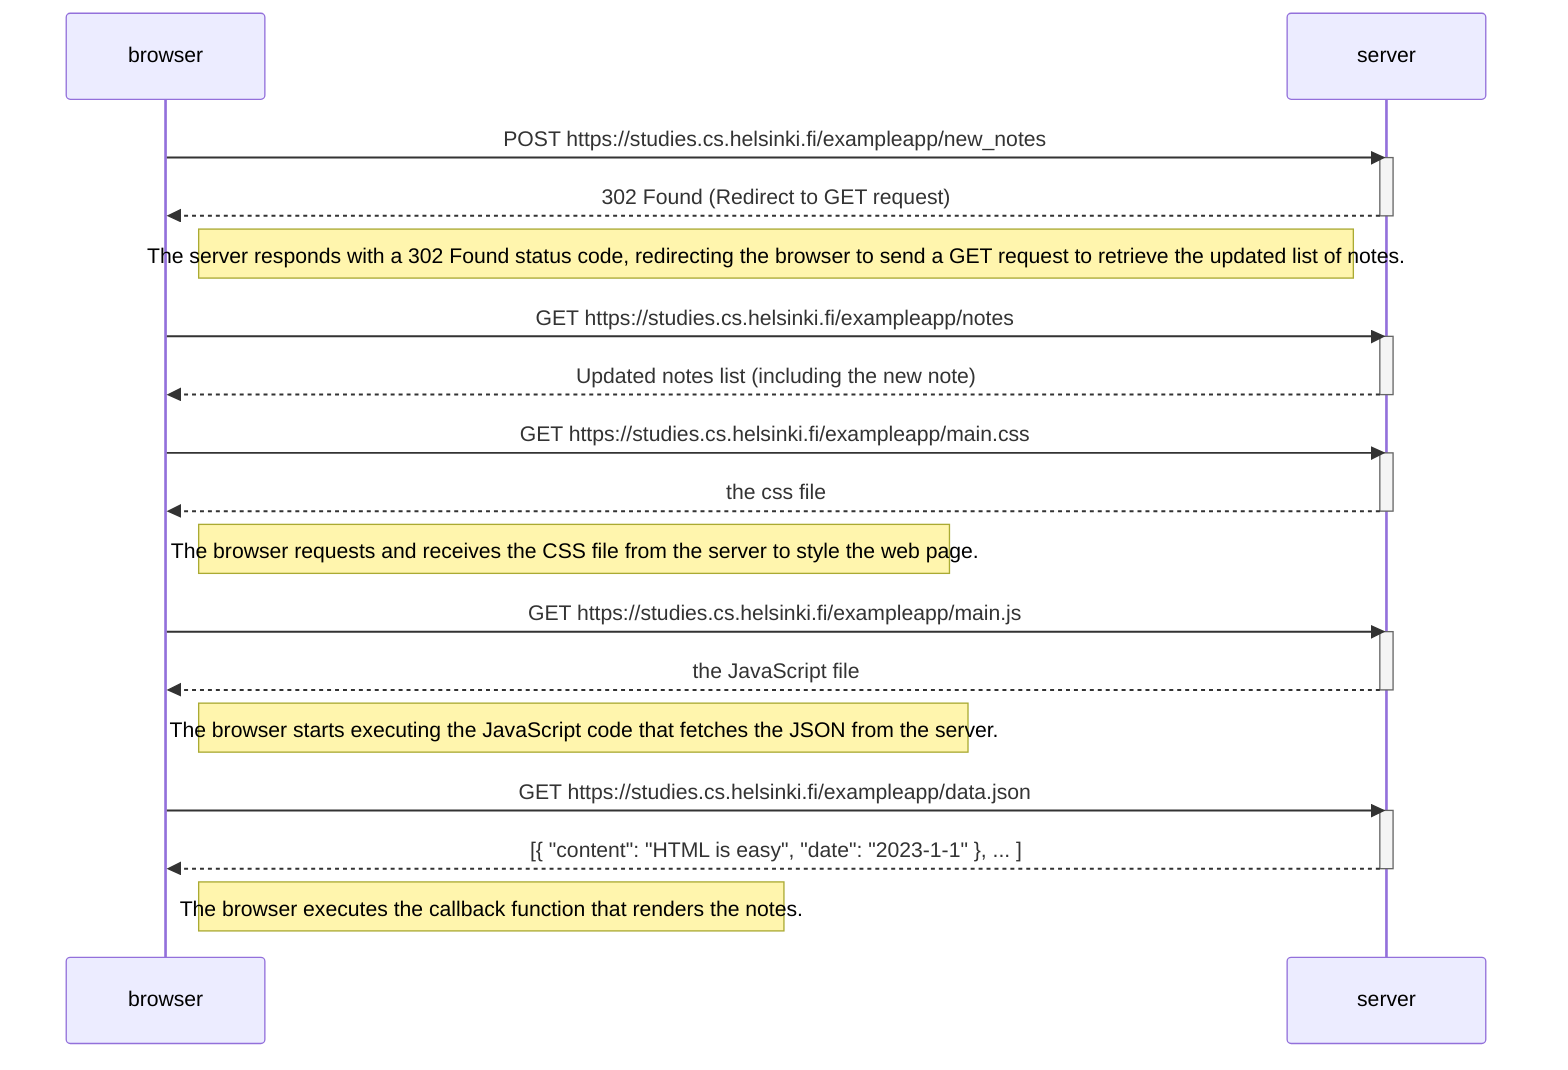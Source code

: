 sequenceDiagram
participant browser
participant server

browser->>server: POST https://studies.cs.helsinki.fi/exampleapp/new_notes
activate server
server-->>browser: 302 Found (Redirect to GET request)
deactivate server

Note right of browser: The server responds with a 302 Found status code, redirecting the browser to send a GET request to retrieve the updated list of notes.

browser->>server: GET https://studies.cs.helsinki.fi/exampleapp/notes
activate server
server-->>browser: Updated notes list (including the new note)
deactivate server

browser->>server: GET https://studies.cs.helsinki.fi/exampleapp/main.css
activate server
server-->>browser: the css file
deactivate server

Note right of browser: The browser requests and receives the CSS file from the server to style the web page.

browser->>server: GET https://studies.cs.helsinki.fi/exampleapp/main.js
activate server
server-->>browser: the JavaScript file
deactivate server

Note right of browser: The browser starts executing the JavaScript code that fetches the JSON from the server.

browser->>server: GET https://studies.cs.helsinki.fi/exampleapp/data.json
activate server
server-->>browser: [{ "content": "HTML is easy", "date": "2023-1-1" }, ... ]
deactivate server

Note right of browser: The browser executes the callback function that renders the notes.